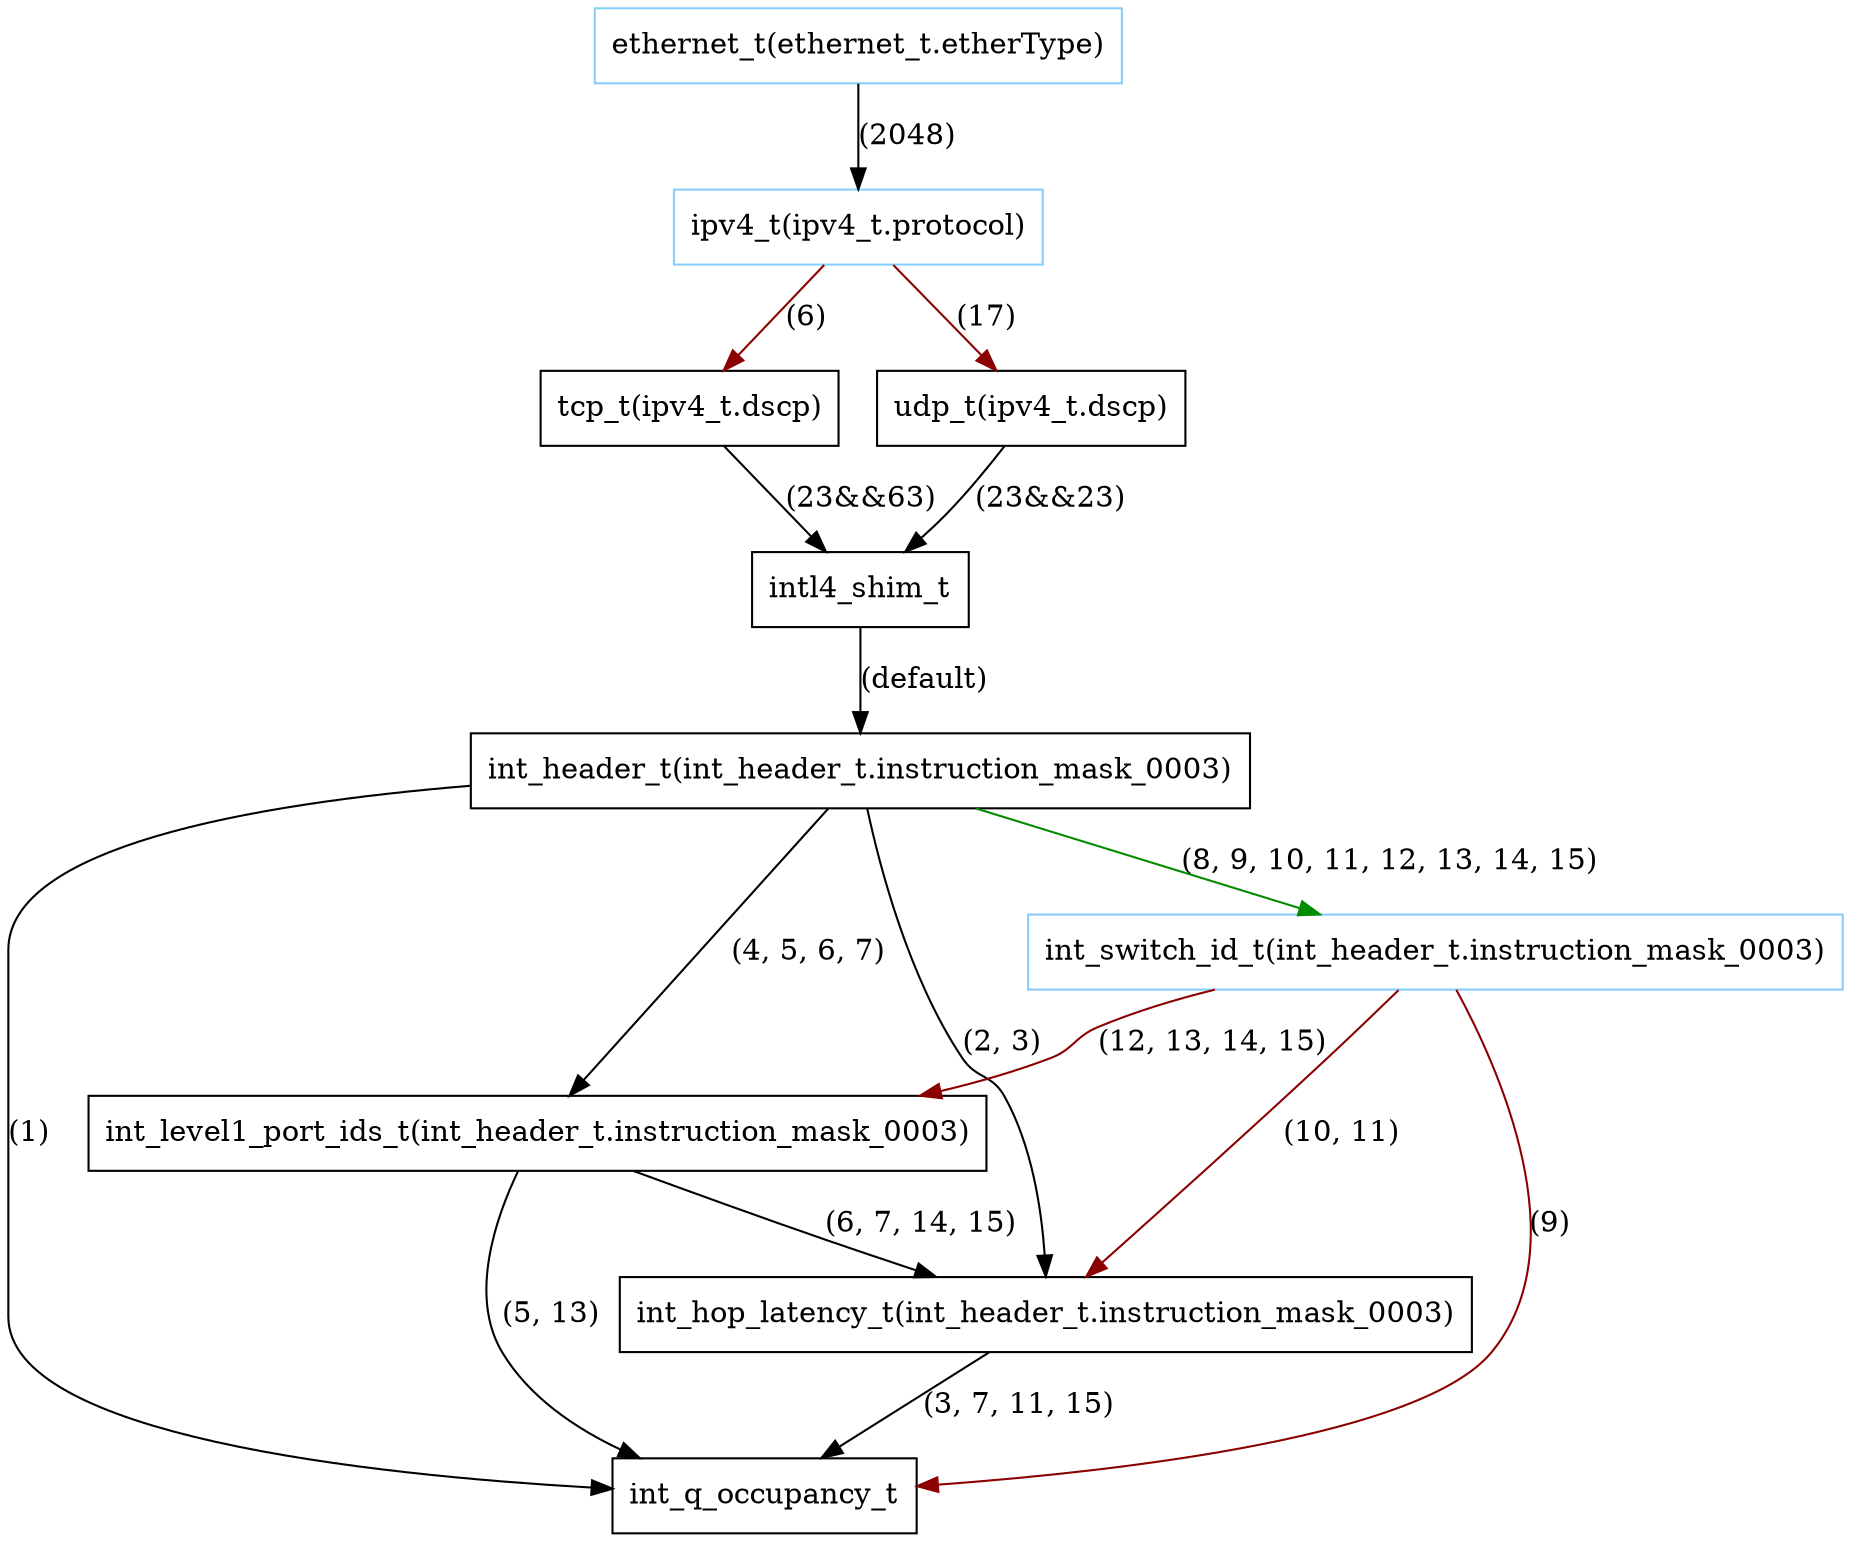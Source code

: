 digraph Transition{

int_header_t ["shape" = rectangle, "label" = "int_header_t(int_header_t.instruction_mask_0003)"]

int_q_occupancy_t ["shape" = rectangle, "label" = "int_q_occupancy_t"]

int_hop_latency_t ["shape" = rectangle, "label" = "int_hop_latency_t(int_header_t.instruction_mask_0003)"]

int_level1_port_ids_t ["shape" = rectangle, "label" = "int_level1_port_ids_t(int_header_t.instruction_mask_0003)"]

int_switch_id_t ["shape" = rectangle, "label" = "int_switch_id_t(int_header_t.instruction_mask_0003)","color" = lightskyblue]

ethernet_t ["shape" = rectangle, "label" = "ethernet_t(ethernet_t.etherType)","color" = lightskyblue]

ipv4_t ["shape" = rectangle, "label" = "ipv4_t(ipv4_t.protocol)","color" = lightskyblue]

intl4_shim_t ["shape" = rectangle, "label" = "intl4_shim_t"]

tcp_t ["shape" = rectangle, "label" = "tcp_t(ipv4_t.dscp)"]

udp_t ["shape" = rectangle, "label" = "udp_t(ipv4_t.dscp)"]

int_header_t -> int_q_occupancy_t ["shape" = rectangle, "label" = "(1)"]

int_header_t -> int_hop_latency_t ["shape" = rectangle, "label" = "(2, 3)"]

int_hop_latency_t -> int_q_occupancy_t ["shape" = rectangle, "label" = "(3, 7, 11, 15)"]

int_header_t -> int_level1_port_ids_t ["shape" = rectangle, "label" = "(4, 5, 6, 7)"]

int_level1_port_ids_t -> int_q_occupancy_t ["shape" = rectangle, "label" = "(5, 13)"]

int_level1_port_ids_t -> int_hop_latency_t ["shape" = rectangle, "label" = "(6, 7, 14, 15)"]

int_header_t -> int_switch_id_t ["shape" = rectangle, "label" = "(8, 9, 10, 11, 12, 13, 14, 15)","color" = green4]

int_switch_id_t -> int_q_occupancy_t ["shape" = rectangle, "label" = "(9)","color" = red4]

int_switch_id_t -> int_hop_latency_t ["shape" = rectangle, "label" = "(10, 11)","color" = red4]

int_switch_id_t -> int_level1_port_ids_t ["shape" = rectangle, "label" = "(12, 13, 14, 15)","color" = red4]

ethernet_t -> ipv4_t ["shape" = rectangle, "label" = "(2048)"]

intl4_shim_t -> int_header_t ["shape" = rectangle, "label" = "(default)"]

ipv4_t -> tcp_t ["shape" = rectangle, "label" = "(6)","color" = red4]

ipv4_t -> udp_t ["shape" = rectangle, "label" = "(17)","color" = red4]

tcp_t -> intl4_shim_t ["shape" = rectangle, "label" = "(23&&63)"]

udp_t -> intl4_shim_t ["shape" = rectangle, "label" = "(23&&23)"]

}

